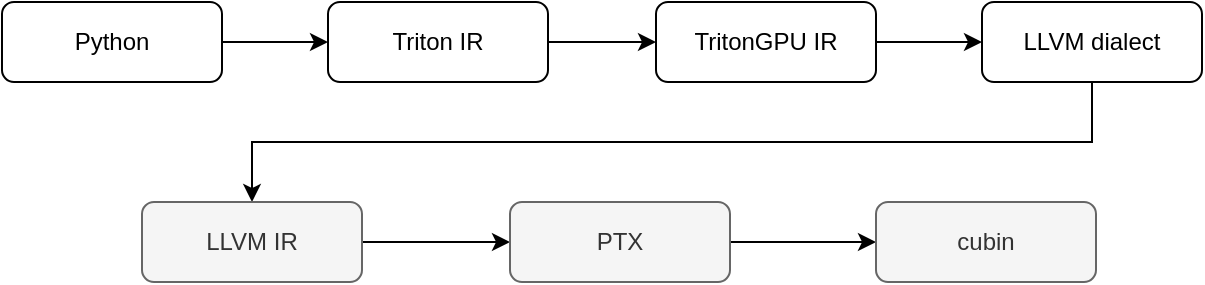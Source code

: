 <mxfile version="20.5.3" type="github">
  <diagram id="nCMCtI_0fGmXLX7nTU4V" name="第 1 页">
    <mxGraphModel dx="926" dy="752" grid="1" gridSize="10" guides="1" tooltips="1" connect="1" arrows="1" fold="1" page="1" pageScale="1" pageWidth="827" pageHeight="1169" math="0" shadow="0">
      <root>
        <mxCell id="0" />
        <mxCell id="1" parent="0" />
        <mxCell id="FMdcrydQJysGpQUzG1MX-5" value="" style="edgeStyle=orthogonalEdgeStyle;rounded=0;orthogonalLoop=1;jettySize=auto;html=1;" edge="1" parent="1" source="_bKhbQ4zFmAfNgiu8Np8-1" target="_bKhbQ4zFmAfNgiu8Np8-2">
          <mxGeometry relative="1" as="geometry" />
        </mxCell>
        <mxCell id="_bKhbQ4zFmAfNgiu8Np8-1" value="Python" style="rounded=1;whiteSpace=wrap;html=1;" parent="1" vertex="1">
          <mxGeometry x="10" y="130" width="110" height="40" as="geometry" />
        </mxCell>
        <mxCell id="FMdcrydQJysGpQUzG1MX-6" value="" style="edgeStyle=orthogonalEdgeStyle;rounded=0;orthogonalLoop=1;jettySize=auto;html=1;" edge="1" parent="1" source="_bKhbQ4zFmAfNgiu8Np8-2" target="_bKhbQ4zFmAfNgiu8Np8-3">
          <mxGeometry relative="1" as="geometry" />
        </mxCell>
        <mxCell id="_bKhbQ4zFmAfNgiu8Np8-2" value="Triton IR" style="rounded=1;whiteSpace=wrap;html=1;" parent="1" vertex="1">
          <mxGeometry x="173" y="130" width="110" height="40" as="geometry" />
        </mxCell>
        <mxCell id="FMdcrydQJysGpQUzG1MX-7" value="" style="edgeStyle=orthogonalEdgeStyle;rounded=0;orthogonalLoop=1;jettySize=auto;html=1;" edge="1" parent="1" source="_bKhbQ4zFmAfNgiu8Np8-3" target="Wp2HzmDEKK12YRUkGRcB-1">
          <mxGeometry relative="1" as="geometry" />
        </mxCell>
        <mxCell id="_bKhbQ4zFmAfNgiu8Np8-3" value="TritonGPU IR" style="rounded=1;whiteSpace=wrap;html=1;" parent="1" vertex="1">
          <mxGeometry x="337" y="130" width="110" height="40" as="geometry" />
        </mxCell>
        <mxCell id="FMdcrydQJysGpQUzG1MX-8" style="edgeStyle=orthogonalEdgeStyle;rounded=0;orthogonalLoop=1;jettySize=auto;html=1;exitX=0.5;exitY=1;exitDx=0;exitDy=0;entryX=0.5;entryY=0;entryDx=0;entryDy=0;" edge="1" parent="1" source="Wp2HzmDEKK12YRUkGRcB-1" target="Wp2HzmDEKK12YRUkGRcB-2">
          <mxGeometry relative="1" as="geometry" />
        </mxCell>
        <mxCell id="Wp2HzmDEKK12YRUkGRcB-1" value="LLVM dialect" style="rounded=1;whiteSpace=wrap;html=1;" parent="1" vertex="1">
          <mxGeometry x="500" y="130" width="110" height="40" as="geometry" />
        </mxCell>
        <mxCell id="FMdcrydQJysGpQUzG1MX-9" value="" style="edgeStyle=orthogonalEdgeStyle;rounded=0;orthogonalLoop=1;jettySize=auto;html=1;" edge="1" parent="1" source="Wp2HzmDEKK12YRUkGRcB-2" target="Wp2HzmDEKK12YRUkGRcB-3">
          <mxGeometry relative="1" as="geometry" />
        </mxCell>
        <mxCell id="Wp2HzmDEKK12YRUkGRcB-2" value="LLVM IR" style="rounded=1;whiteSpace=wrap;html=1;fillColor=#f5f5f5;fontColor=#333333;strokeColor=#666666;" parent="1" vertex="1">
          <mxGeometry x="80" y="230" width="110" height="40" as="geometry" />
        </mxCell>
        <mxCell id="FMdcrydQJysGpQUzG1MX-10" value="" style="edgeStyle=orthogonalEdgeStyle;rounded=0;orthogonalLoop=1;jettySize=auto;html=1;" edge="1" parent="1" source="Wp2HzmDEKK12YRUkGRcB-3" target="Wp2HzmDEKK12YRUkGRcB-4">
          <mxGeometry relative="1" as="geometry" />
        </mxCell>
        <mxCell id="Wp2HzmDEKK12YRUkGRcB-3" value="PTX" style="rounded=1;whiteSpace=wrap;html=1;fillColor=#f5f5f5;fontColor=#333333;strokeColor=#666666;" parent="1" vertex="1">
          <mxGeometry x="264" y="230" width="110" height="40" as="geometry" />
        </mxCell>
        <mxCell id="Wp2HzmDEKK12YRUkGRcB-4" value="cubin" style="rounded=1;whiteSpace=wrap;html=1;fillColor=#f5f5f5;fontColor=#333333;strokeColor=#666666;" parent="1" vertex="1">
          <mxGeometry x="447" y="230" width="110" height="40" as="geometry" />
        </mxCell>
      </root>
    </mxGraphModel>
  </diagram>
</mxfile>
